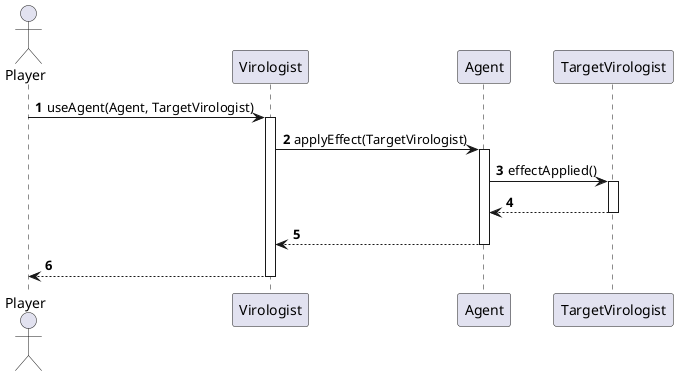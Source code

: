 @startuml
'https://plantuml.com/sequence-diagram

autonumber

actor Player

Player -> Virologist: useAgent(Agent, TargetVirologist)
Activate Virologist

Virologist -> Agent: applyEffect(TargetVirologist)
Activate Agent

Agent -> TargetVirologist: effectApplied()
Activate TargetVirologist
'TODO it's probably not totally completed yet
TargetVirologist --> Agent: 
Deactivate TargetVirologist
Agent --> Virologist
Deactivate Agent

Virologist --> Player:
Deactivate Virologist
@enduml